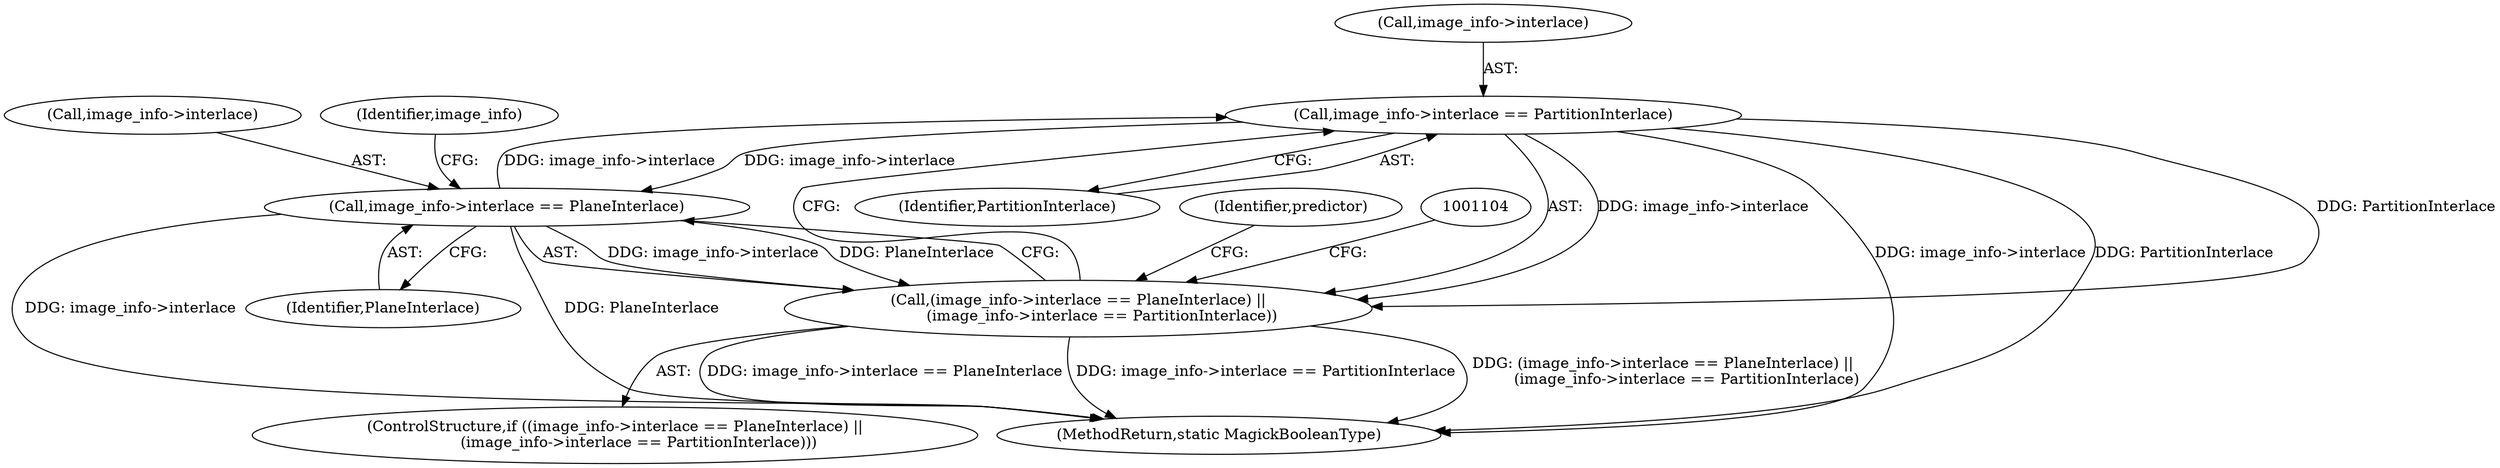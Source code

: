 digraph "0_ImageMagick6_3c53413eb544cc567309b4c86485eae43e956112@pointer" {
"1001098" [label="(Call,image_info->interlace == PartitionInterlace)"];
"1001093" [label="(Call,image_info->interlace == PlaneInterlace)"];
"1001098" [label="(Call,image_info->interlace == PartitionInterlace)"];
"1001092" [label="(Call,(image_info->interlace == PlaneInterlace) ||\n          (image_info->interlace == PartitionInterlace))"];
"1001094" [label="(Call,image_info->interlace)"];
"1001098" [label="(Call,image_info->interlace == PartitionInterlace)"];
"1001102" [label="(Identifier,PartitionInterlace)"];
"1001093" [label="(Call,image_info->interlace == PlaneInterlace)"];
"1002936" [label="(MethodReturn,static MagickBooleanType)"];
"1001110" [label="(Identifier,predictor)"];
"1001097" [label="(Identifier,PlaneInterlace)"];
"1001091" [label="(ControlStructure,if ((image_info->interlace == PlaneInterlace) ||\n          (image_info->interlace == PartitionInterlace)))"];
"1001099" [label="(Call,image_info->interlace)"];
"1001092" [label="(Call,(image_info->interlace == PlaneInterlace) ||\n          (image_info->interlace == PartitionInterlace))"];
"1001100" [label="(Identifier,image_info)"];
"1001098" -> "1001092"  [label="AST: "];
"1001098" -> "1001102"  [label="CFG: "];
"1001099" -> "1001098"  [label="AST: "];
"1001102" -> "1001098"  [label="AST: "];
"1001092" -> "1001098"  [label="CFG: "];
"1001098" -> "1002936"  [label="DDG: image_info->interlace"];
"1001098" -> "1002936"  [label="DDG: PartitionInterlace"];
"1001098" -> "1001093"  [label="DDG: image_info->interlace"];
"1001098" -> "1001092"  [label="DDG: image_info->interlace"];
"1001098" -> "1001092"  [label="DDG: PartitionInterlace"];
"1001093" -> "1001098"  [label="DDG: image_info->interlace"];
"1001093" -> "1001092"  [label="AST: "];
"1001093" -> "1001097"  [label="CFG: "];
"1001094" -> "1001093"  [label="AST: "];
"1001097" -> "1001093"  [label="AST: "];
"1001100" -> "1001093"  [label="CFG: "];
"1001092" -> "1001093"  [label="CFG: "];
"1001093" -> "1002936"  [label="DDG: PlaneInterlace"];
"1001093" -> "1002936"  [label="DDG: image_info->interlace"];
"1001093" -> "1001092"  [label="DDG: image_info->interlace"];
"1001093" -> "1001092"  [label="DDG: PlaneInterlace"];
"1001092" -> "1001091"  [label="AST: "];
"1001104" -> "1001092"  [label="CFG: "];
"1001110" -> "1001092"  [label="CFG: "];
"1001092" -> "1002936"  [label="DDG: image_info->interlace == PartitionInterlace"];
"1001092" -> "1002936"  [label="DDG: (image_info->interlace == PlaneInterlace) ||\n          (image_info->interlace == PartitionInterlace)"];
"1001092" -> "1002936"  [label="DDG: image_info->interlace == PlaneInterlace"];
}
